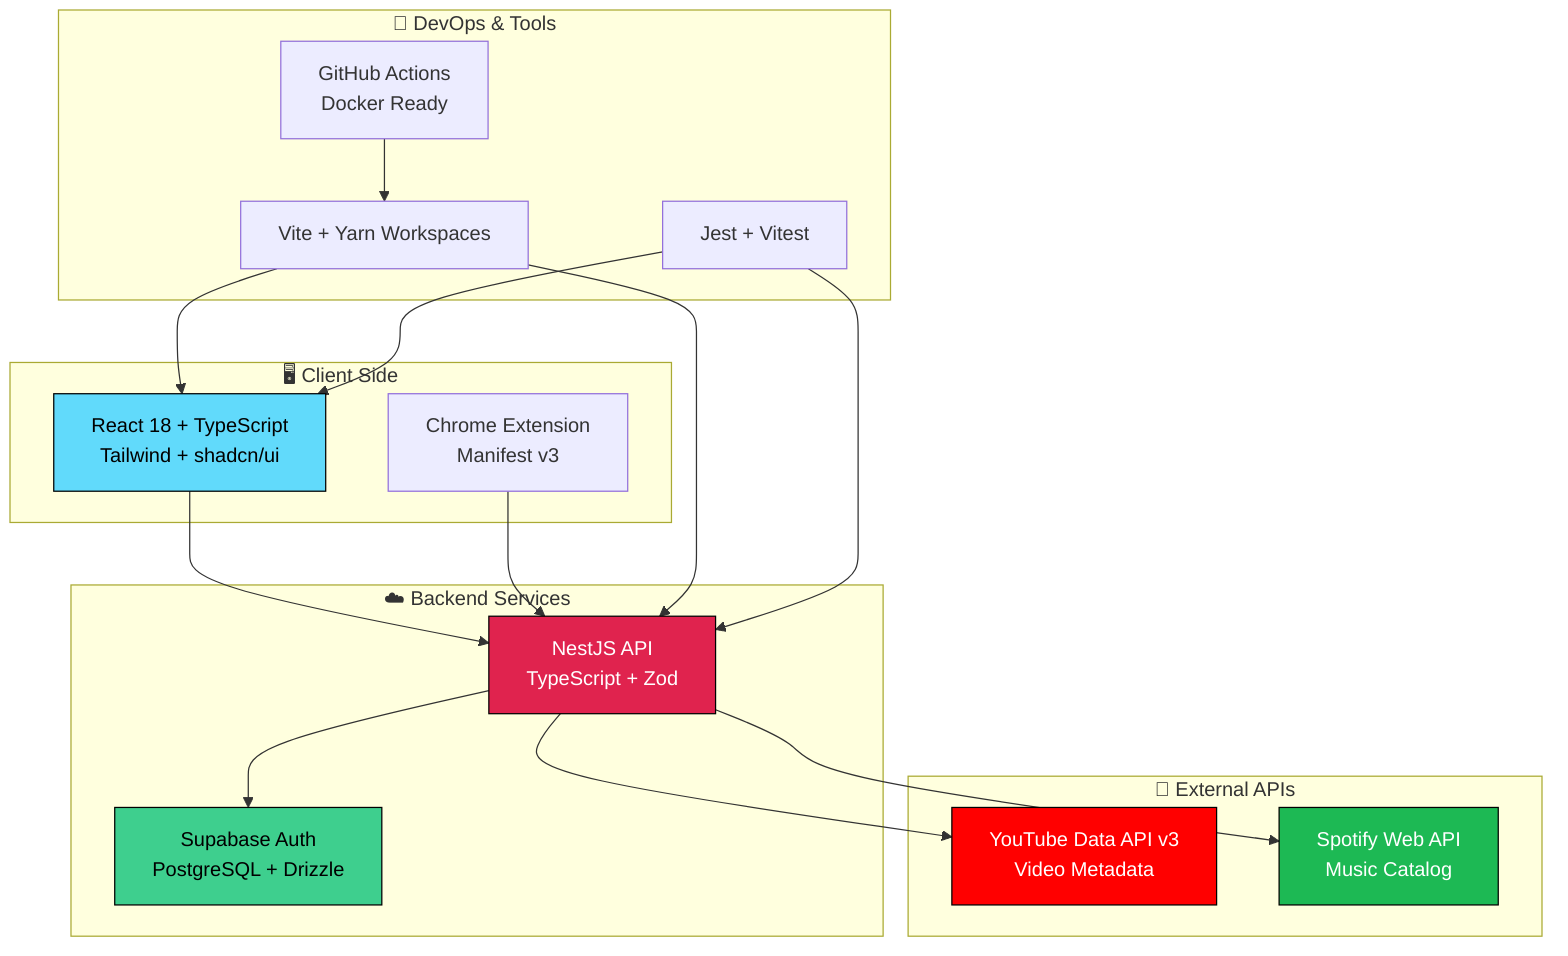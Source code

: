 graph TB
    subgraph "🖥️ Client Side"
        UI[React 18 + TypeScript<br/>Tailwind + shadcn/ui]
        EXT[Chrome Extension<br/>Manifest v3]
    end
    
    subgraph "☁️ Backend Services"
        API[NestJS API<br/>TypeScript + Zod]
        AUTH[Supabase Auth<br/>PostgreSQL + Drizzle]
    end
    
    subgraph "🎵 External APIs"
        YT[YouTube Data API v3<br/>Video Metadata]
        SP[Spotify Web API<br/>Music Catalog]
    end
    
    subgraph "🔧 DevOps & Tools"
        BUILD[Vite + Yarn Workspaces]
        TEST[Jest + Vitest]
        DEPLOY[GitHub Actions<br/>Docker Ready]
    end
    
    UI --> API
    EXT --> API
    API --> AUTH
    API --> YT
    API --> SP
    
    BUILD --> UI
    BUILD --> API
    TEST --> UI
    TEST --> API
    DEPLOY --> BUILD
    
    style UI fill:#61DAFB,stroke:#000,color:#000
    style API fill:#E0234E,stroke:#000,color:#fff
    style YT fill:#FF0000,stroke:#000,color:#fff
    style SP fill:#1DB954,stroke:#000,color:#fff
    style AUTH fill:#3ECF8E,stroke:#000,color:#000